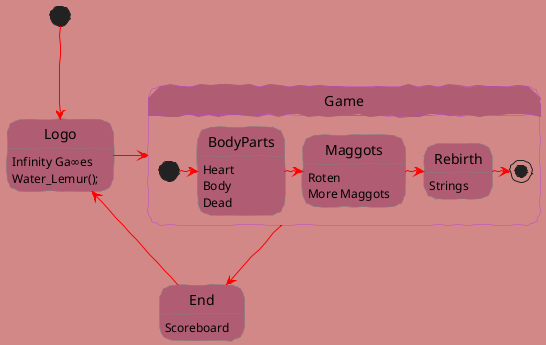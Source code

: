 @startuml

skinparam BackgroundColor #d38888
skinparam Handwritten true

skinparam sequence {
ArrowColor #FF0000
}
skinparam state {
  StartColor White
  EndColor black
  BackgroundColor #b05c73
  
  BackgroundColor<<Warning>> Olive
  BorderColor Gray
  FontName Impact
}

[*] --> Logo
Logo -> Game
Game --> End
End --> Logo


state Game ##b947cd {
    [*] -> BodyParts
    BodyParts -> Maggots
    Maggots -> Rebirth
    Rebirth -> [*]
}

Logo : Infinity Ga∞es
Logo : Water_Lemur();

BodyParts : Heart
BodyParts : Body
BodyParts : Dead

Maggots : Roten
Maggots : More Maggots

Rebirth : Strings
End : Scoreboard

@enduml
